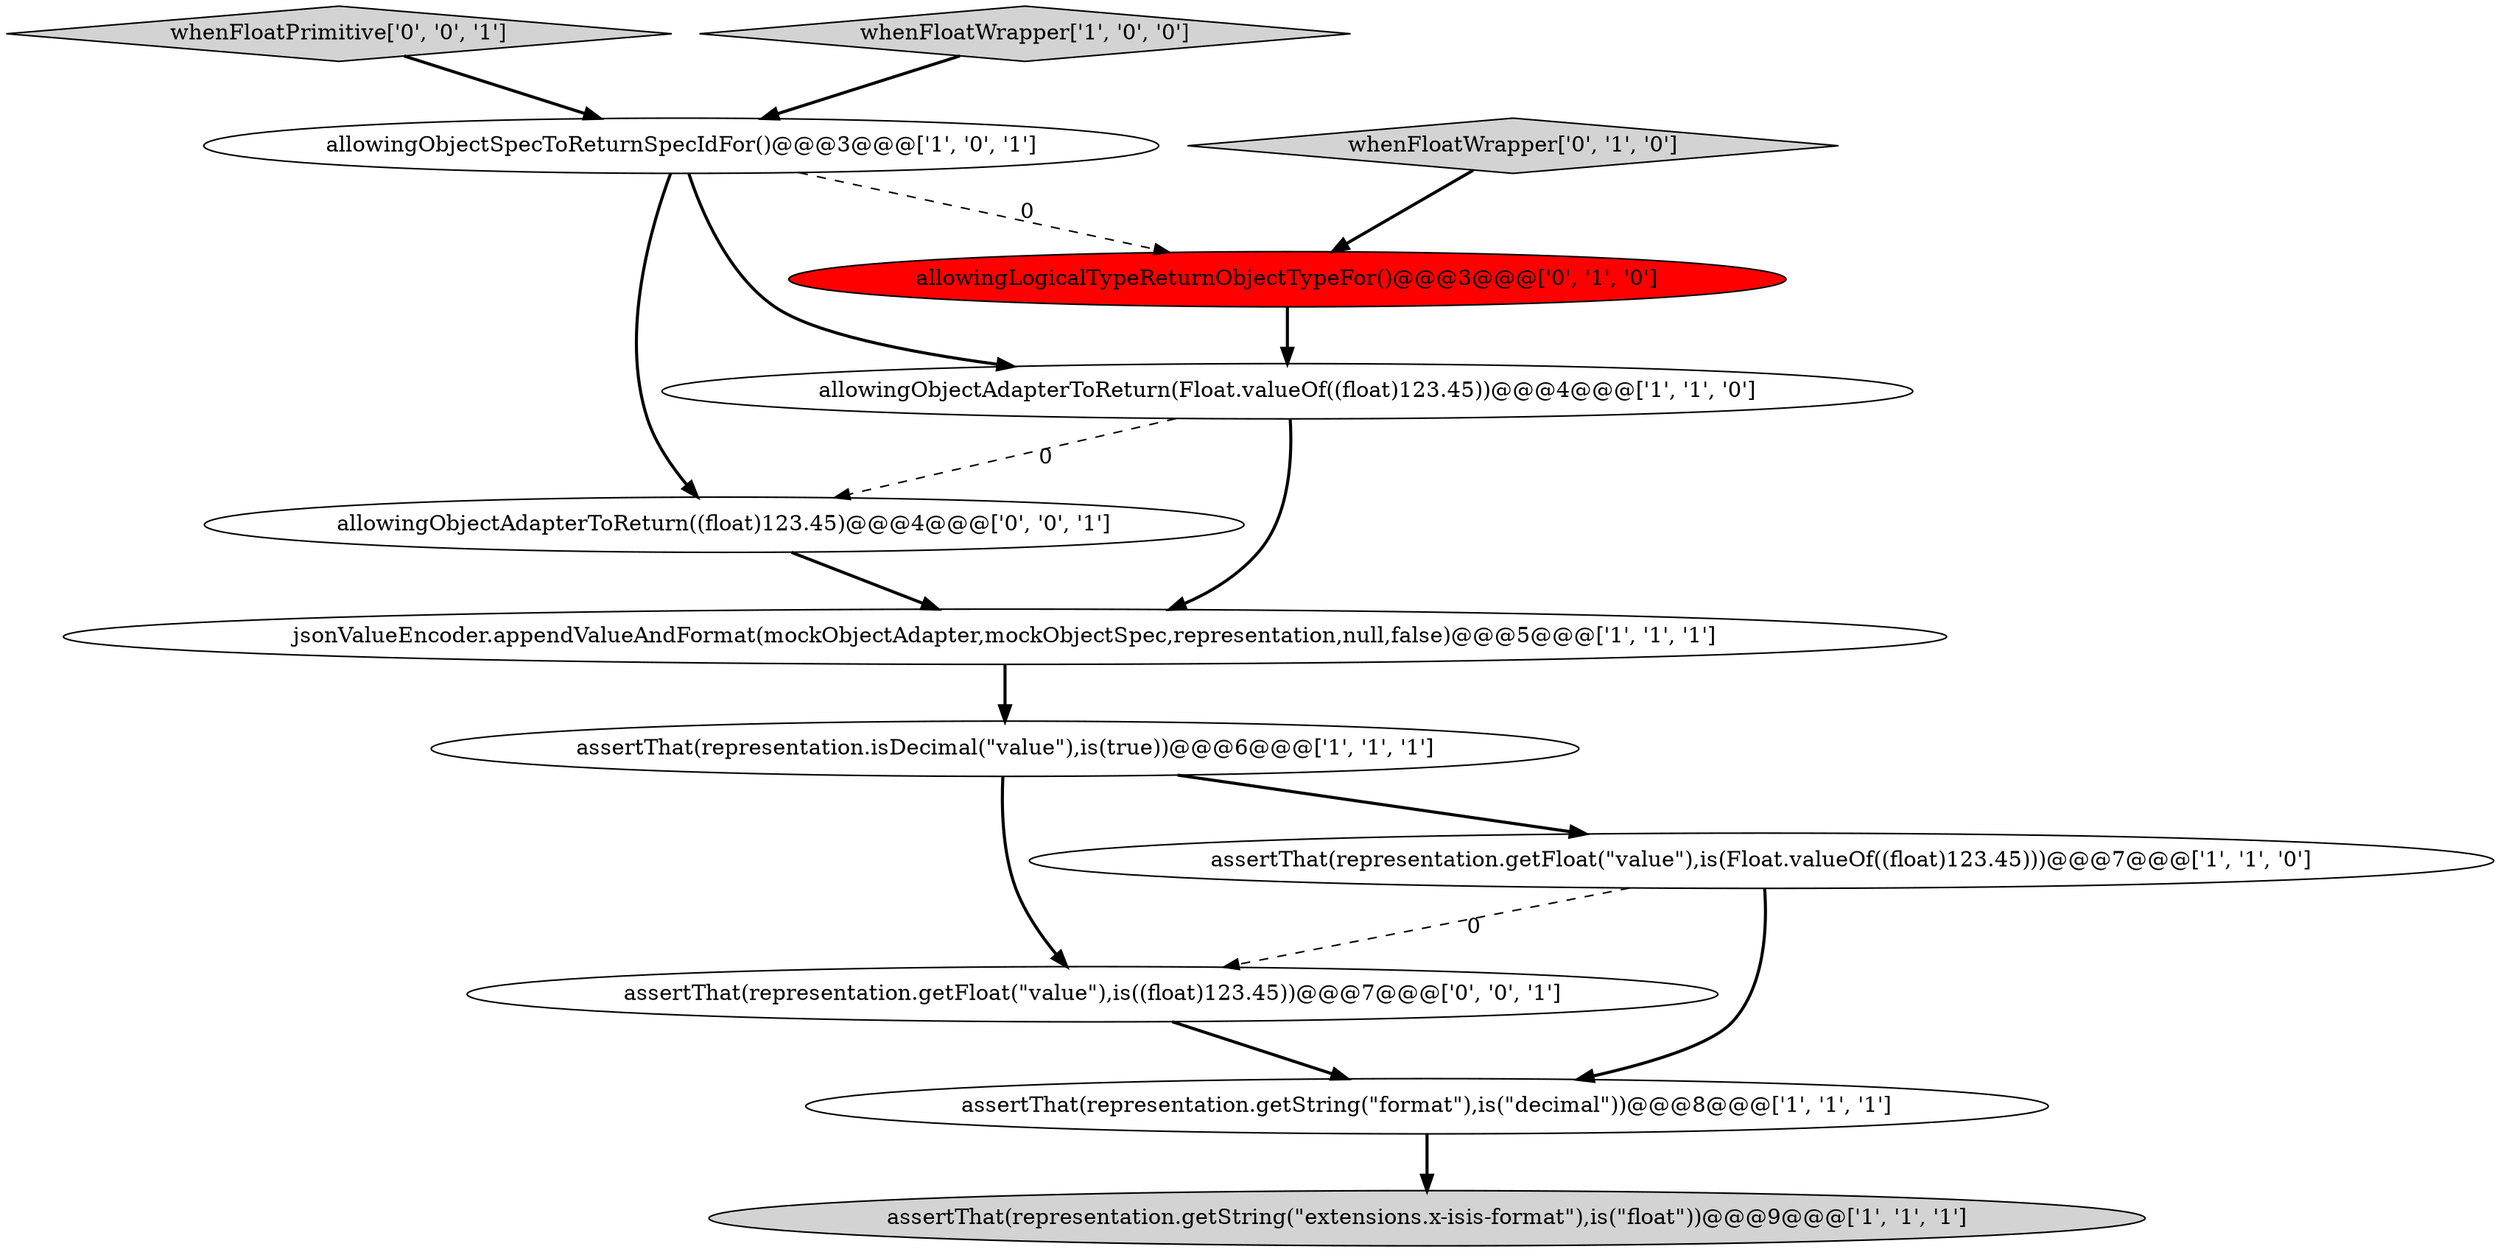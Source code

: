 digraph {
6 [style = filled, label = "assertThat(representation.getString(\"extensions.x-isis-format\"),is(\"float\"))@@@9@@@['1', '1', '1']", fillcolor = lightgray, shape = ellipse image = "AAA0AAABBB1BBB"];
9 [style = filled, label = "whenFloatWrapper['0', '1', '0']", fillcolor = lightgray, shape = diamond image = "AAA0AAABBB2BBB"];
11 [style = filled, label = "allowingObjectAdapterToReturn((float)123.45)@@@4@@@['0', '0', '1']", fillcolor = white, shape = ellipse image = "AAA0AAABBB3BBB"];
0 [style = filled, label = "assertThat(representation.isDecimal(\"value\"),is(true))@@@6@@@['1', '1', '1']", fillcolor = white, shape = ellipse image = "AAA0AAABBB1BBB"];
2 [style = filled, label = "assertThat(representation.getString(\"format\"),is(\"decimal\"))@@@8@@@['1', '1', '1']", fillcolor = white, shape = ellipse image = "AAA0AAABBB1BBB"];
8 [style = filled, label = "allowingLogicalTypeReturnObjectTypeFor()@@@3@@@['0', '1', '0']", fillcolor = red, shape = ellipse image = "AAA1AAABBB2BBB"];
1 [style = filled, label = "allowingObjectAdapterToReturn(Float.valueOf((float)123.45))@@@4@@@['1', '1', '0']", fillcolor = white, shape = ellipse image = "AAA0AAABBB1BBB"];
10 [style = filled, label = "whenFloatPrimitive['0', '0', '1']", fillcolor = lightgray, shape = diamond image = "AAA0AAABBB3BBB"];
12 [style = filled, label = "assertThat(representation.getFloat(\"value\"),is((float)123.45))@@@7@@@['0', '0', '1']", fillcolor = white, shape = ellipse image = "AAA0AAABBB3BBB"];
7 [style = filled, label = "whenFloatWrapper['1', '0', '0']", fillcolor = lightgray, shape = diamond image = "AAA0AAABBB1BBB"];
4 [style = filled, label = "jsonValueEncoder.appendValueAndFormat(mockObjectAdapter,mockObjectSpec,representation,null,false)@@@5@@@['1', '1', '1']", fillcolor = white, shape = ellipse image = "AAA0AAABBB1BBB"];
5 [style = filled, label = "assertThat(representation.getFloat(\"value\"),is(Float.valueOf((float)123.45)))@@@7@@@['1', '1', '0']", fillcolor = white, shape = ellipse image = "AAA0AAABBB1BBB"];
3 [style = filled, label = "allowingObjectSpecToReturnSpecIdFor()@@@3@@@['1', '0', '1']", fillcolor = white, shape = ellipse image = "AAA0AAABBB1BBB"];
3->11 [style = bold, label=""];
8->1 [style = bold, label=""];
3->8 [style = dashed, label="0"];
11->4 [style = bold, label=""];
5->2 [style = bold, label=""];
1->4 [style = bold, label=""];
12->2 [style = bold, label=""];
10->3 [style = bold, label=""];
5->12 [style = dashed, label="0"];
3->1 [style = bold, label=""];
9->8 [style = bold, label=""];
1->11 [style = dashed, label="0"];
2->6 [style = bold, label=""];
7->3 [style = bold, label=""];
0->12 [style = bold, label=""];
4->0 [style = bold, label=""];
0->5 [style = bold, label=""];
}
